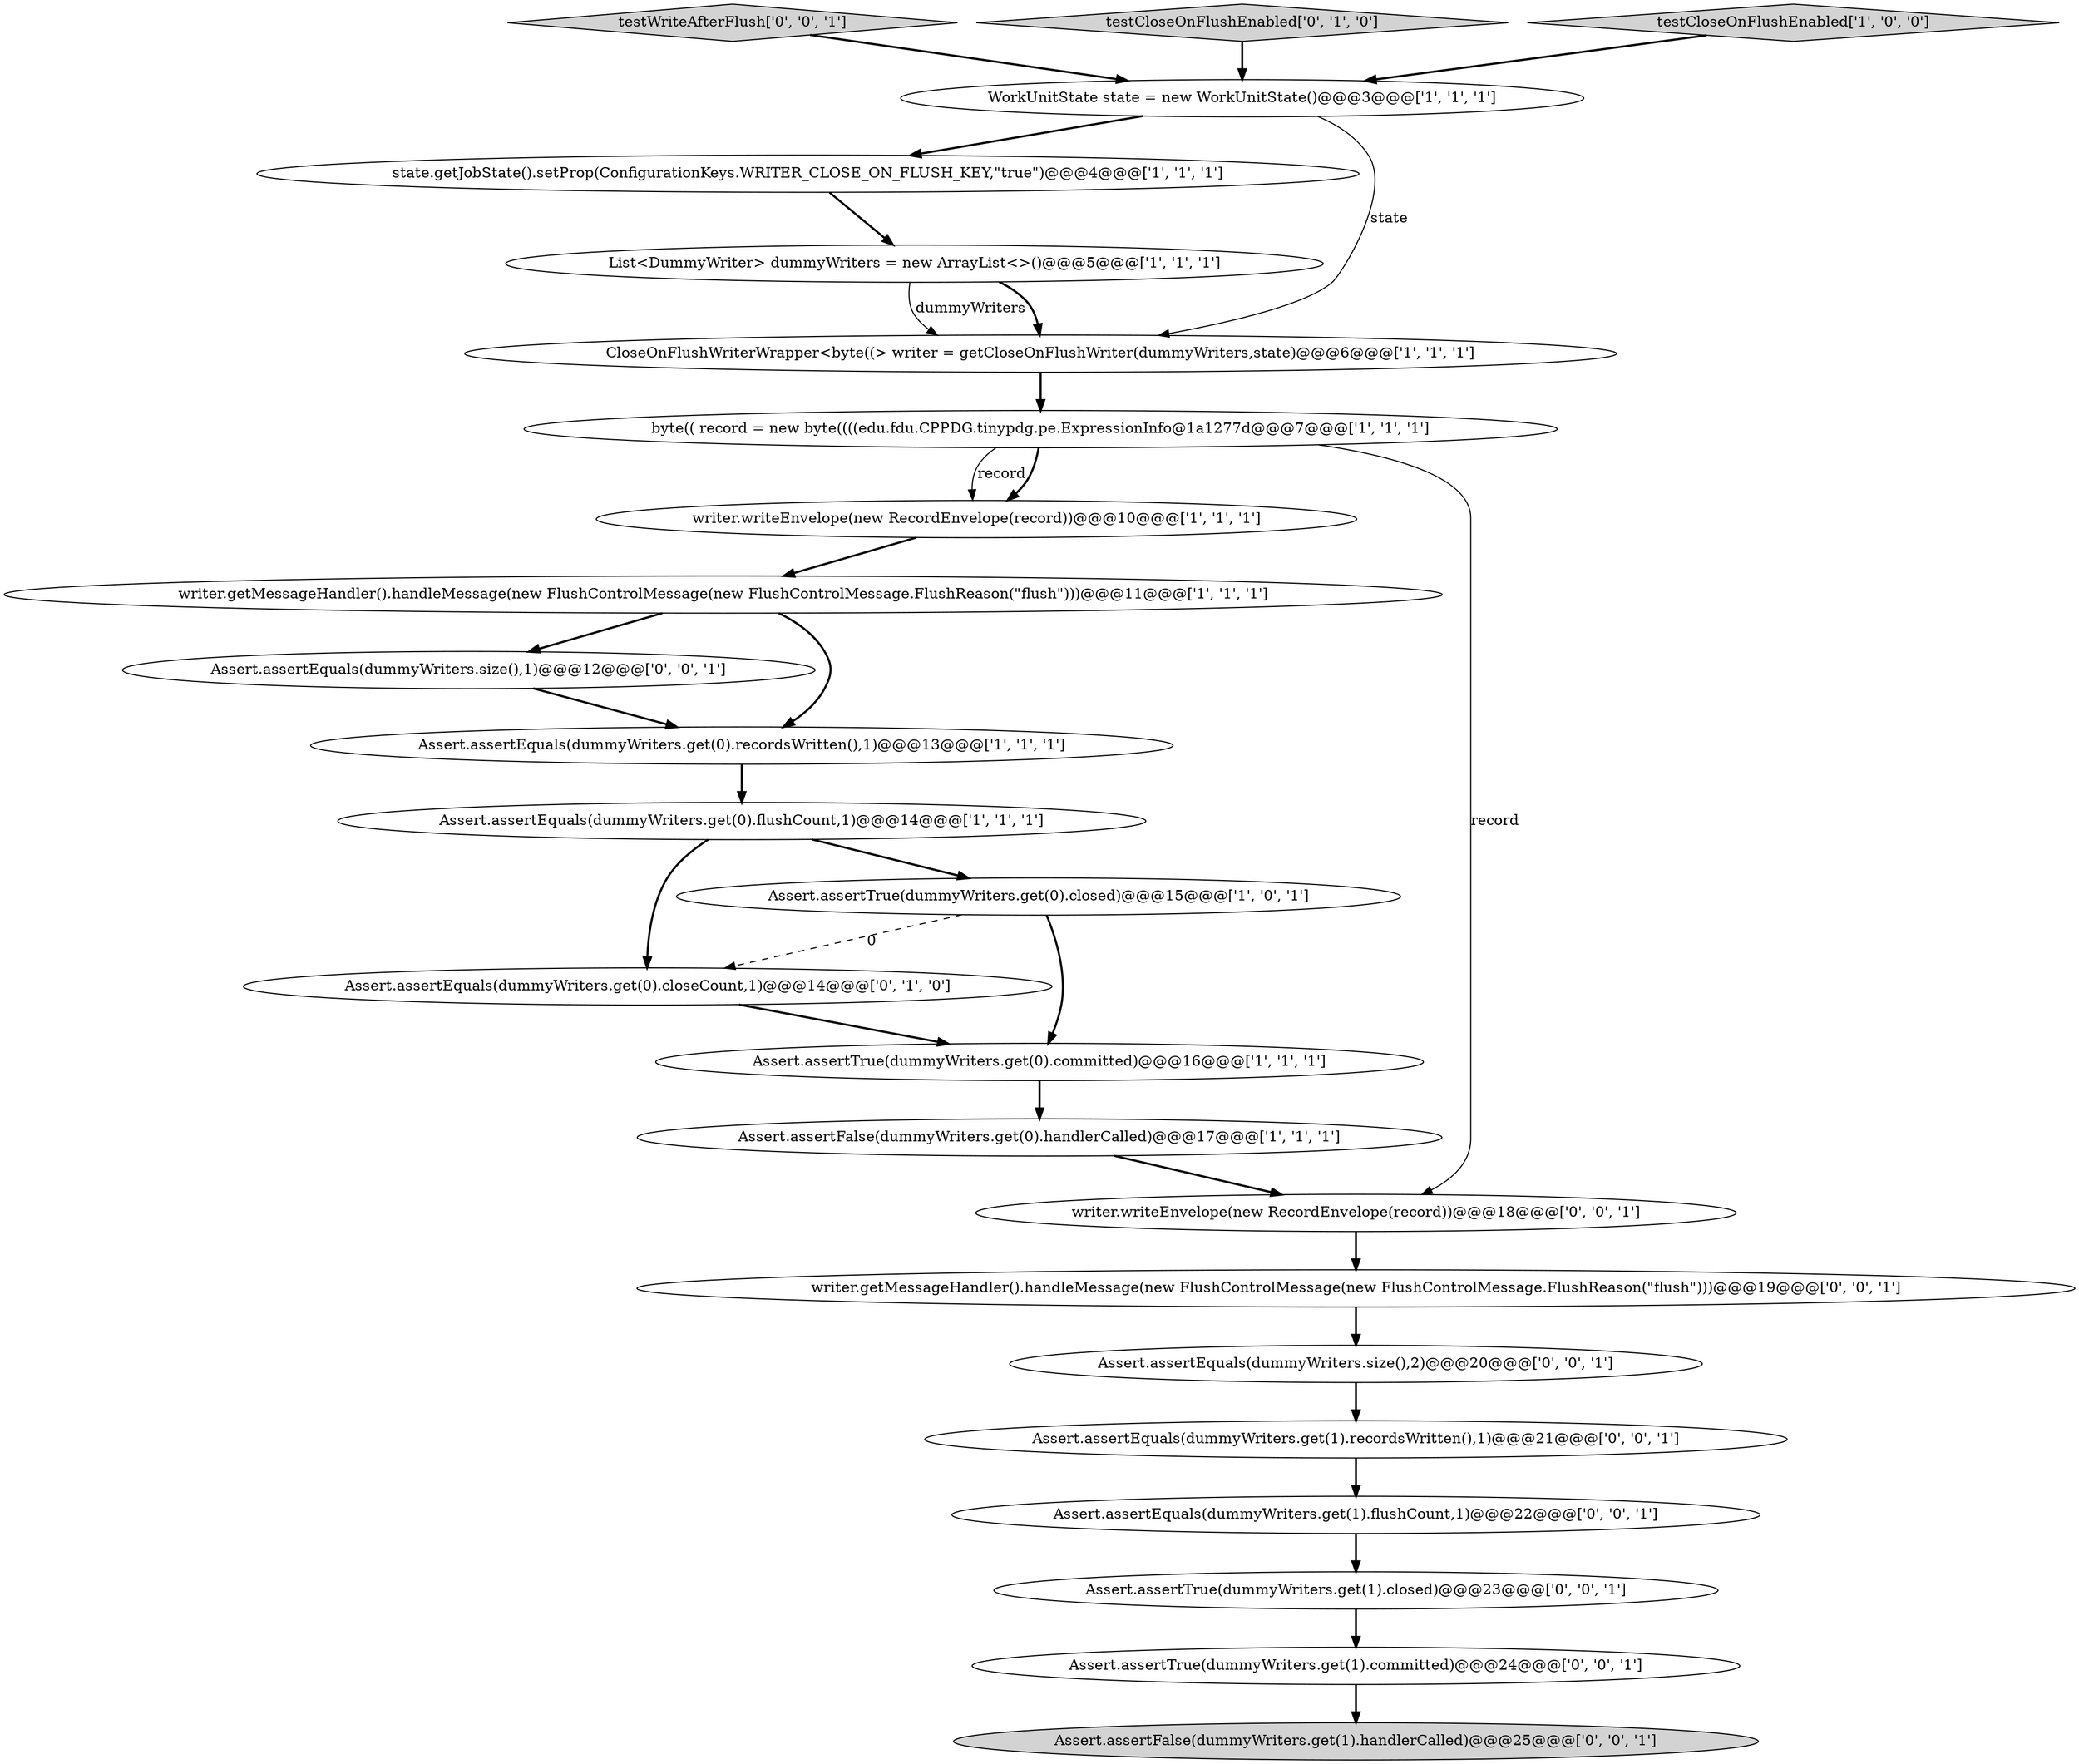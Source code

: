 digraph {
1 [style = filled, label = "WorkUnitState state = new WorkUnitState()@@@3@@@['1', '1', '1']", fillcolor = white, shape = ellipse image = "AAA0AAABBB1BBB"];
21 [style = filled, label = "writer.getMessageHandler().handleMessage(new FlushControlMessage(new FlushControlMessage.FlushReason(\"flush\")))@@@19@@@['0', '0', '1']", fillcolor = white, shape = ellipse image = "AAA0AAABBB3BBB"];
23 [style = filled, label = "testWriteAfterFlush['0', '0', '1']", fillcolor = lightgray, shape = diamond image = "AAA0AAABBB3BBB"];
13 [style = filled, label = "testCloseOnFlushEnabled['0', '1', '0']", fillcolor = lightgray, shape = diamond image = "AAA0AAABBB2BBB"];
17 [style = filled, label = "Assert.assertEquals(dummyWriters.size(),1)@@@12@@@['0', '0', '1']", fillcolor = white, shape = ellipse image = "AAA0AAABBB3BBB"];
22 [style = filled, label = "Assert.assertTrue(dummyWriters.get(1).committed)@@@24@@@['0', '0', '1']", fillcolor = white, shape = ellipse image = "AAA0AAABBB3BBB"];
10 [style = filled, label = "writer.writeEnvelope(new RecordEnvelope(record))@@@10@@@['1', '1', '1']", fillcolor = white, shape = ellipse image = "AAA0AAABBB1BBB"];
4 [style = filled, label = "state.getJobState().setProp(ConfigurationKeys.WRITER_CLOSE_ON_FLUSH_KEY,\"true\")@@@4@@@['1', '1', '1']", fillcolor = white, shape = ellipse image = "AAA0AAABBB1BBB"];
15 [style = filled, label = "Assert.assertEquals(dummyWriters.get(1).flushCount,1)@@@22@@@['0', '0', '1']", fillcolor = white, shape = ellipse image = "AAA0AAABBB3BBB"];
19 [style = filled, label = "Assert.assertEquals(dummyWriters.size(),2)@@@20@@@['0', '0', '1']", fillcolor = white, shape = ellipse image = "AAA0AAABBB3BBB"];
24 [style = filled, label = "Assert.assertEquals(dummyWriters.get(1).recordsWritten(),1)@@@21@@@['0', '0', '1']", fillcolor = white, shape = ellipse image = "AAA0AAABBB3BBB"];
3 [style = filled, label = "testCloseOnFlushEnabled['1', '0', '0']", fillcolor = lightgray, shape = diamond image = "AAA0AAABBB1BBB"];
12 [style = filled, label = "writer.getMessageHandler().handleMessage(new FlushControlMessage(new FlushControlMessage.FlushReason(\"flush\")))@@@11@@@['1', '1', '1']", fillcolor = white, shape = ellipse image = "AAA0AAABBB1BBB"];
7 [style = filled, label = "List<DummyWriter> dummyWriters = new ArrayList<>()@@@5@@@['1', '1', '1']", fillcolor = white, shape = ellipse image = "AAA0AAABBB1BBB"];
8 [style = filled, label = "byte(( record = new byte((((edu.fdu.CPPDG.tinypdg.pe.ExpressionInfo@1a1277d@@@7@@@['1', '1', '1']", fillcolor = white, shape = ellipse image = "AAA0AAABBB1BBB"];
6 [style = filled, label = "Assert.assertTrue(dummyWriters.get(0).committed)@@@16@@@['1', '1', '1']", fillcolor = white, shape = ellipse image = "AAA0AAABBB1BBB"];
14 [style = filled, label = "Assert.assertEquals(dummyWriters.get(0).closeCount,1)@@@14@@@['0', '1', '0']", fillcolor = white, shape = ellipse image = "AAA1AAABBB2BBB"];
20 [style = filled, label = "Assert.assertTrue(dummyWriters.get(1).closed)@@@23@@@['0', '0', '1']", fillcolor = white, shape = ellipse image = "AAA0AAABBB3BBB"];
16 [style = filled, label = "Assert.assertFalse(dummyWriters.get(1).handlerCalled)@@@25@@@['0', '0', '1']", fillcolor = lightgray, shape = ellipse image = "AAA0AAABBB3BBB"];
0 [style = filled, label = "CloseOnFlushWriterWrapper<byte((> writer = getCloseOnFlushWriter(dummyWriters,state)@@@6@@@['1', '1', '1']", fillcolor = white, shape = ellipse image = "AAA0AAABBB1BBB"];
18 [style = filled, label = "writer.writeEnvelope(new RecordEnvelope(record))@@@18@@@['0', '0', '1']", fillcolor = white, shape = ellipse image = "AAA0AAABBB3BBB"];
2 [style = filled, label = "Assert.assertEquals(dummyWriters.get(0).flushCount,1)@@@14@@@['1', '1', '1']", fillcolor = white, shape = ellipse image = "AAA0AAABBB1BBB"];
11 [style = filled, label = "Assert.assertFalse(dummyWriters.get(0).handlerCalled)@@@17@@@['1', '1', '1']", fillcolor = white, shape = ellipse image = "AAA0AAABBB1BBB"];
9 [style = filled, label = "Assert.assertTrue(dummyWriters.get(0).closed)@@@15@@@['1', '0', '1']", fillcolor = white, shape = ellipse image = "AAA0AAABBB1BBB"];
5 [style = filled, label = "Assert.assertEquals(dummyWriters.get(0).recordsWritten(),1)@@@13@@@['1', '1', '1']", fillcolor = white, shape = ellipse image = "AAA0AAABBB1BBB"];
5->2 [style = bold, label=""];
4->7 [style = bold, label=""];
23->1 [style = bold, label=""];
6->11 [style = bold, label=""];
8->18 [style = solid, label="record"];
24->15 [style = bold, label=""];
20->22 [style = bold, label=""];
22->16 [style = bold, label=""];
11->18 [style = bold, label=""];
7->0 [style = solid, label="dummyWriters"];
0->8 [style = bold, label=""];
19->24 [style = bold, label=""];
3->1 [style = bold, label=""];
1->0 [style = solid, label="state"];
9->6 [style = bold, label=""];
10->12 [style = bold, label=""];
2->9 [style = bold, label=""];
12->5 [style = bold, label=""];
12->17 [style = bold, label=""];
21->19 [style = bold, label=""];
9->14 [style = dashed, label="0"];
7->0 [style = bold, label=""];
8->10 [style = solid, label="record"];
14->6 [style = bold, label=""];
1->4 [style = bold, label=""];
15->20 [style = bold, label=""];
18->21 [style = bold, label=""];
13->1 [style = bold, label=""];
2->14 [style = bold, label=""];
8->10 [style = bold, label=""];
17->5 [style = bold, label=""];
}
